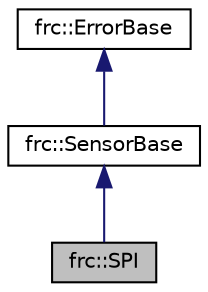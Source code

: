 digraph "frc::SPI"
{
  edge [fontname="Helvetica",fontsize="10",labelfontname="Helvetica",labelfontsize="10"];
  node [fontname="Helvetica",fontsize="10",shape=record];
  Node1 [label="frc::SPI",height=0.2,width=0.4,color="black", fillcolor="grey75", style="filled", fontcolor="black"];
  Node2 -> Node1 [dir="back",color="midnightblue",fontsize="10",style="solid",fontname="Helvetica"];
  Node2 [label="frc::SensorBase",height=0.2,width=0.4,color="black", fillcolor="white", style="filled",URL="$classfrc_1_1SensorBase.html",tooltip="Base class for all sensors. "];
  Node3 -> Node2 [dir="back",color="midnightblue",fontsize="10",style="solid",fontname="Helvetica"];
  Node3 [label="frc::ErrorBase",height=0.2,width=0.4,color="black", fillcolor="white", style="filled",URL="$classfrc_1_1ErrorBase.html",tooltip="Base class for most objects. "];
}
